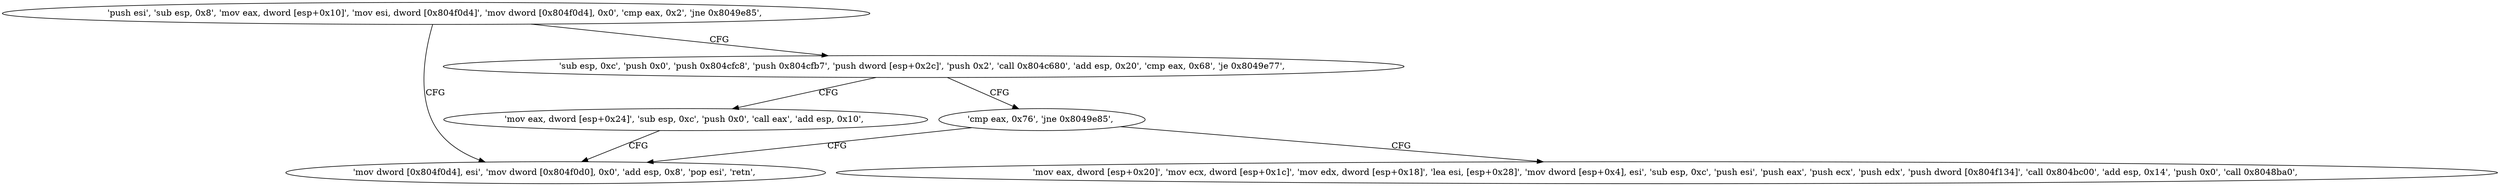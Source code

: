 digraph "func" {
"134520320" [label = "'push esi', 'sub esp, 0x8', 'mov eax, dword [esp+0x10]', 'mov esi, dword [0x804f0d4]', 'mov dword [0x804f0d4], 0x0', 'cmp eax, 0x2', 'jne 0x8049e85', " ]
"134520453" [label = "'mov dword [0x804f0d4], esi', 'mov dword [0x804f0d0], 0x0', 'add esp, 0x8', 'pop esi', 'retn', " ]
"134520349" [label = "'sub esp, 0xc', 'push 0x0', 'push 0x804cfc8', 'push 0x804cfb7', 'push dword [esp+0x2c]', 'push 0x2', 'call 0x804c680', 'add esp, 0x20', 'cmp eax, 0x68', 'je 0x8049e77', " ]
"134520439" [label = "'mov eax, dword [esp+0x24]', 'sub esp, 0xc', 'push 0x0', 'call eax', 'add esp, 0x10', " ]
"134520383" [label = "'cmp eax, 0x76', 'jne 0x8049e85', " ]
"134520388" [label = "'mov eax, dword [esp+0x20]', 'mov ecx, dword [esp+0x1c]', 'mov edx, dword [esp+0x18]', 'lea esi, [esp+0x28]', 'mov dword [esp+0x4], esi', 'sub esp, 0xc', 'push esi', 'push eax', 'push ecx', 'push edx', 'push dword [0x804f134]', 'call 0x804bc00', 'add esp, 0x14', 'push 0x0', 'call 0x8048ba0', " ]
"134520320" -> "134520453" [ label = "CFG" ]
"134520320" -> "134520349" [ label = "CFG" ]
"134520349" -> "134520439" [ label = "CFG" ]
"134520349" -> "134520383" [ label = "CFG" ]
"134520439" -> "134520453" [ label = "CFG" ]
"134520383" -> "134520453" [ label = "CFG" ]
"134520383" -> "134520388" [ label = "CFG" ]
}
